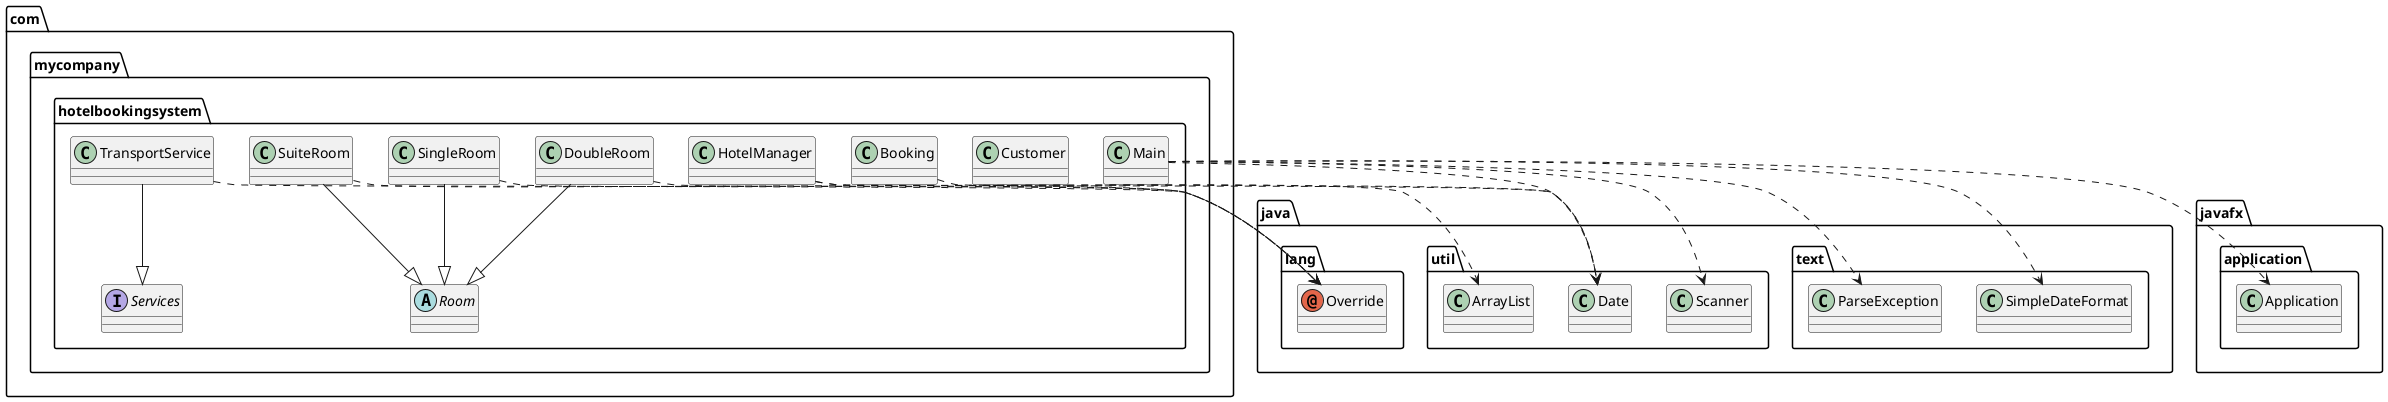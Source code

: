 @startuml
abstract class com.mycompany.hotelbookingsystem.Room
annotation java.lang.Override
class com.mycompany.hotelbookingsystem.Booking
class com.mycompany.hotelbookingsystem.Customer
class com.mycompany.hotelbookingsystem.DoubleRoom
class com.mycompany.hotelbookingsystem.HotelManager
class com.mycompany.hotelbookingsystem.Main
class com.mycompany.hotelbookingsystem.SingleRoom
class com.mycompany.hotelbookingsystem.SuiteRoom
class com.mycompany.hotelbookingsystem.TransportService
class java.text.ParseException
class java.text.SimpleDateFormat
class java.util.ArrayList
class java.util.Date
class java.util.Scanner
class javafx.application.Application
interface com.mycompany.hotelbookingsystem.Services
com.mycompany.hotelbookingsystem.Booking ..> java.util.Date
com.mycompany.hotelbookingsystem.DoubleRoom --|> com.mycompany.hotelbookingsystem.Room
com.mycompany.hotelbookingsystem.DoubleRoom ..> java.lang.Override
com.mycompany.hotelbookingsystem.HotelManager ..> java.util.ArrayList
com.mycompany.hotelbookingsystem.HotelManager ..> java.util.Date
com.mycompany.hotelbookingsystem.Main ..> java.text.ParseException
com.mycompany.hotelbookingsystem.Main ..> java.text.SimpleDateFormat
com.mycompany.hotelbookingsystem.Main ..> java.util.Date
com.mycompany.hotelbookingsystem.Main ..> java.util.Scanner
com.mycompany.hotelbookingsystem.Main ..> javafx.application.Application
com.mycompany.hotelbookingsystem.SingleRoom --|> com.mycompany.hotelbookingsystem.Room
com.mycompany.hotelbookingsystem.SingleRoom ..> java.lang.Override
com.mycompany.hotelbookingsystem.SuiteRoom --|> com.mycompany.hotelbookingsystem.Room
com.mycompany.hotelbookingsystem.SuiteRoom ..> java.lang.Override
com.mycompany.hotelbookingsystem.TransportService ..> java.lang.Override
com.mycompany.hotelbookingsystem.TransportService --|> com.mycompany.hotelbookingsystem.Services
@enduml